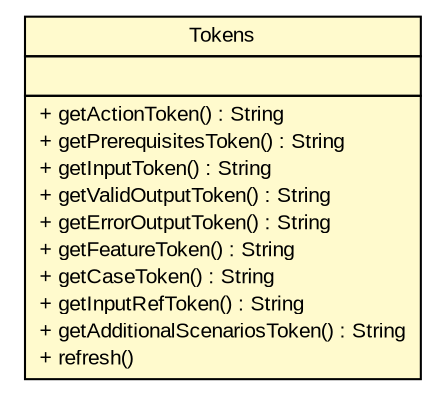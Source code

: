 #!/usr/local/bin/dot
#
# Class diagram 
# Generated by UMLGraph version R5_6 (http://www.umlgraph.org/)
#

digraph G {
	edge [fontname="arial",fontsize=10,labelfontname="arial",labelfontsize=10];
	node [fontname="arial",fontsize=10,shape=plaintext];
	nodesep=0.25;
	ranksep=0.5;
	// com.github.mkolisnyk.aerial.document.Tokens
	c4722 [label=<<table title="com.github.mkolisnyk.aerial.document.Tokens" border="0" cellborder="1" cellspacing="0" cellpadding="2" port="p" bgcolor="lemonChiffon" href="./Tokens.html">
		<tr><td><table border="0" cellspacing="0" cellpadding="1">
<tr><td align="center" balign="center"> Tokens </td></tr>
		</table></td></tr>
		<tr><td><table border="0" cellspacing="0" cellpadding="1">
<tr><td align="left" balign="left">  </td></tr>
		</table></td></tr>
		<tr><td><table border="0" cellspacing="0" cellpadding="1">
<tr><td align="left" balign="left"> + getActionToken() : String </td></tr>
<tr><td align="left" balign="left"> + getPrerequisitesToken() : String </td></tr>
<tr><td align="left" balign="left"> + getInputToken() : String </td></tr>
<tr><td align="left" balign="left"> + getValidOutputToken() : String </td></tr>
<tr><td align="left" balign="left"> + getErrorOutputToken() : String </td></tr>
<tr><td align="left" balign="left"> + getFeatureToken() : String </td></tr>
<tr><td align="left" balign="left"> + getCaseToken() : String </td></tr>
<tr><td align="left" balign="left"> + getInputRefToken() : String </td></tr>
<tr><td align="left" balign="left"> + getAdditionalScenariosToken() : String </td></tr>
<tr><td align="left" balign="left"> + refresh() </td></tr>
		</table></td></tr>
		</table>>, URL="./Tokens.html", fontname="arial", fontcolor="black", fontsize=10.0];
}

